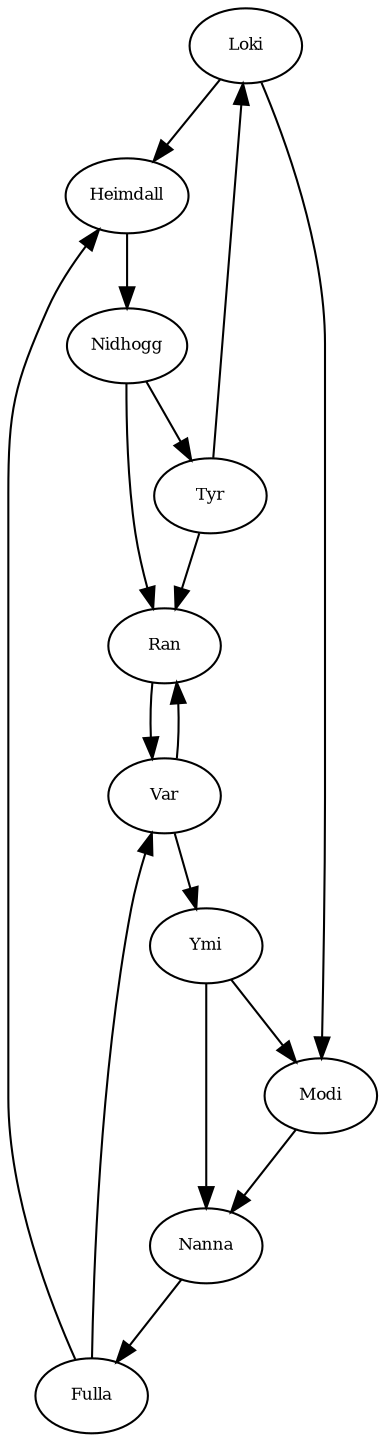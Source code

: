 digraph RGL__DirectedAdjacencyGraph {
    Loki [
        fontsize = 8,
        label = Loki
    ]

    Heimdall [
        fontsize = 8,
        label = Heimdall
    ]

    Modi [
        fontsize = 8,
        label = Modi
    ]

    Nidhogg [
        fontsize = 8,
        label = Nidhogg
    ]

    Nanna [
        fontsize = 8,
        label = Nanna
    ]

    Fulla [
        fontsize = 8,
        label = Fulla
    ]

    Var [
        fontsize = 8,
        label = Var
    ]

    Tyr [
        fontsize = 8,
        label = Tyr
    ]

    Ran [
        fontsize = 8,
        label = Ran
    ]

    Ymi [
        fontsize = 8,
        label = Ymi
    ]

    Loki -> Heimdall [
        fontsize = 8
    ]

    Loki -> Modi [
        fontsize = 8
    ]

    Heimdall -> Nidhogg [
        fontsize = 8
    ]

    Modi -> Nanna [
        fontsize = 8
    ]

    Nidhogg -> Tyr [
        fontsize = 8
    ]

    Nidhogg -> Ran [
        fontsize = 8
    ]

    Nanna -> Fulla [
        fontsize = 8
    ]

    Fulla -> Heimdall [
        fontsize = 8
    ]

    Fulla -> Var [
        fontsize = 8
    ]

    Var -> Ymi [
        fontsize = 8
    ]

    Var -> Ran [
        fontsize = 8
    ]

    Tyr -> Ran [
        fontsize = 8
    ]

    Tyr -> Loki [
        fontsize = 8
    ]

    Ran -> Var [
        fontsize = 8
    ]

    Ymi -> Nanna [
        fontsize = 8
    ]

    Ymi -> Modi [
        fontsize = 8
    ]
}

